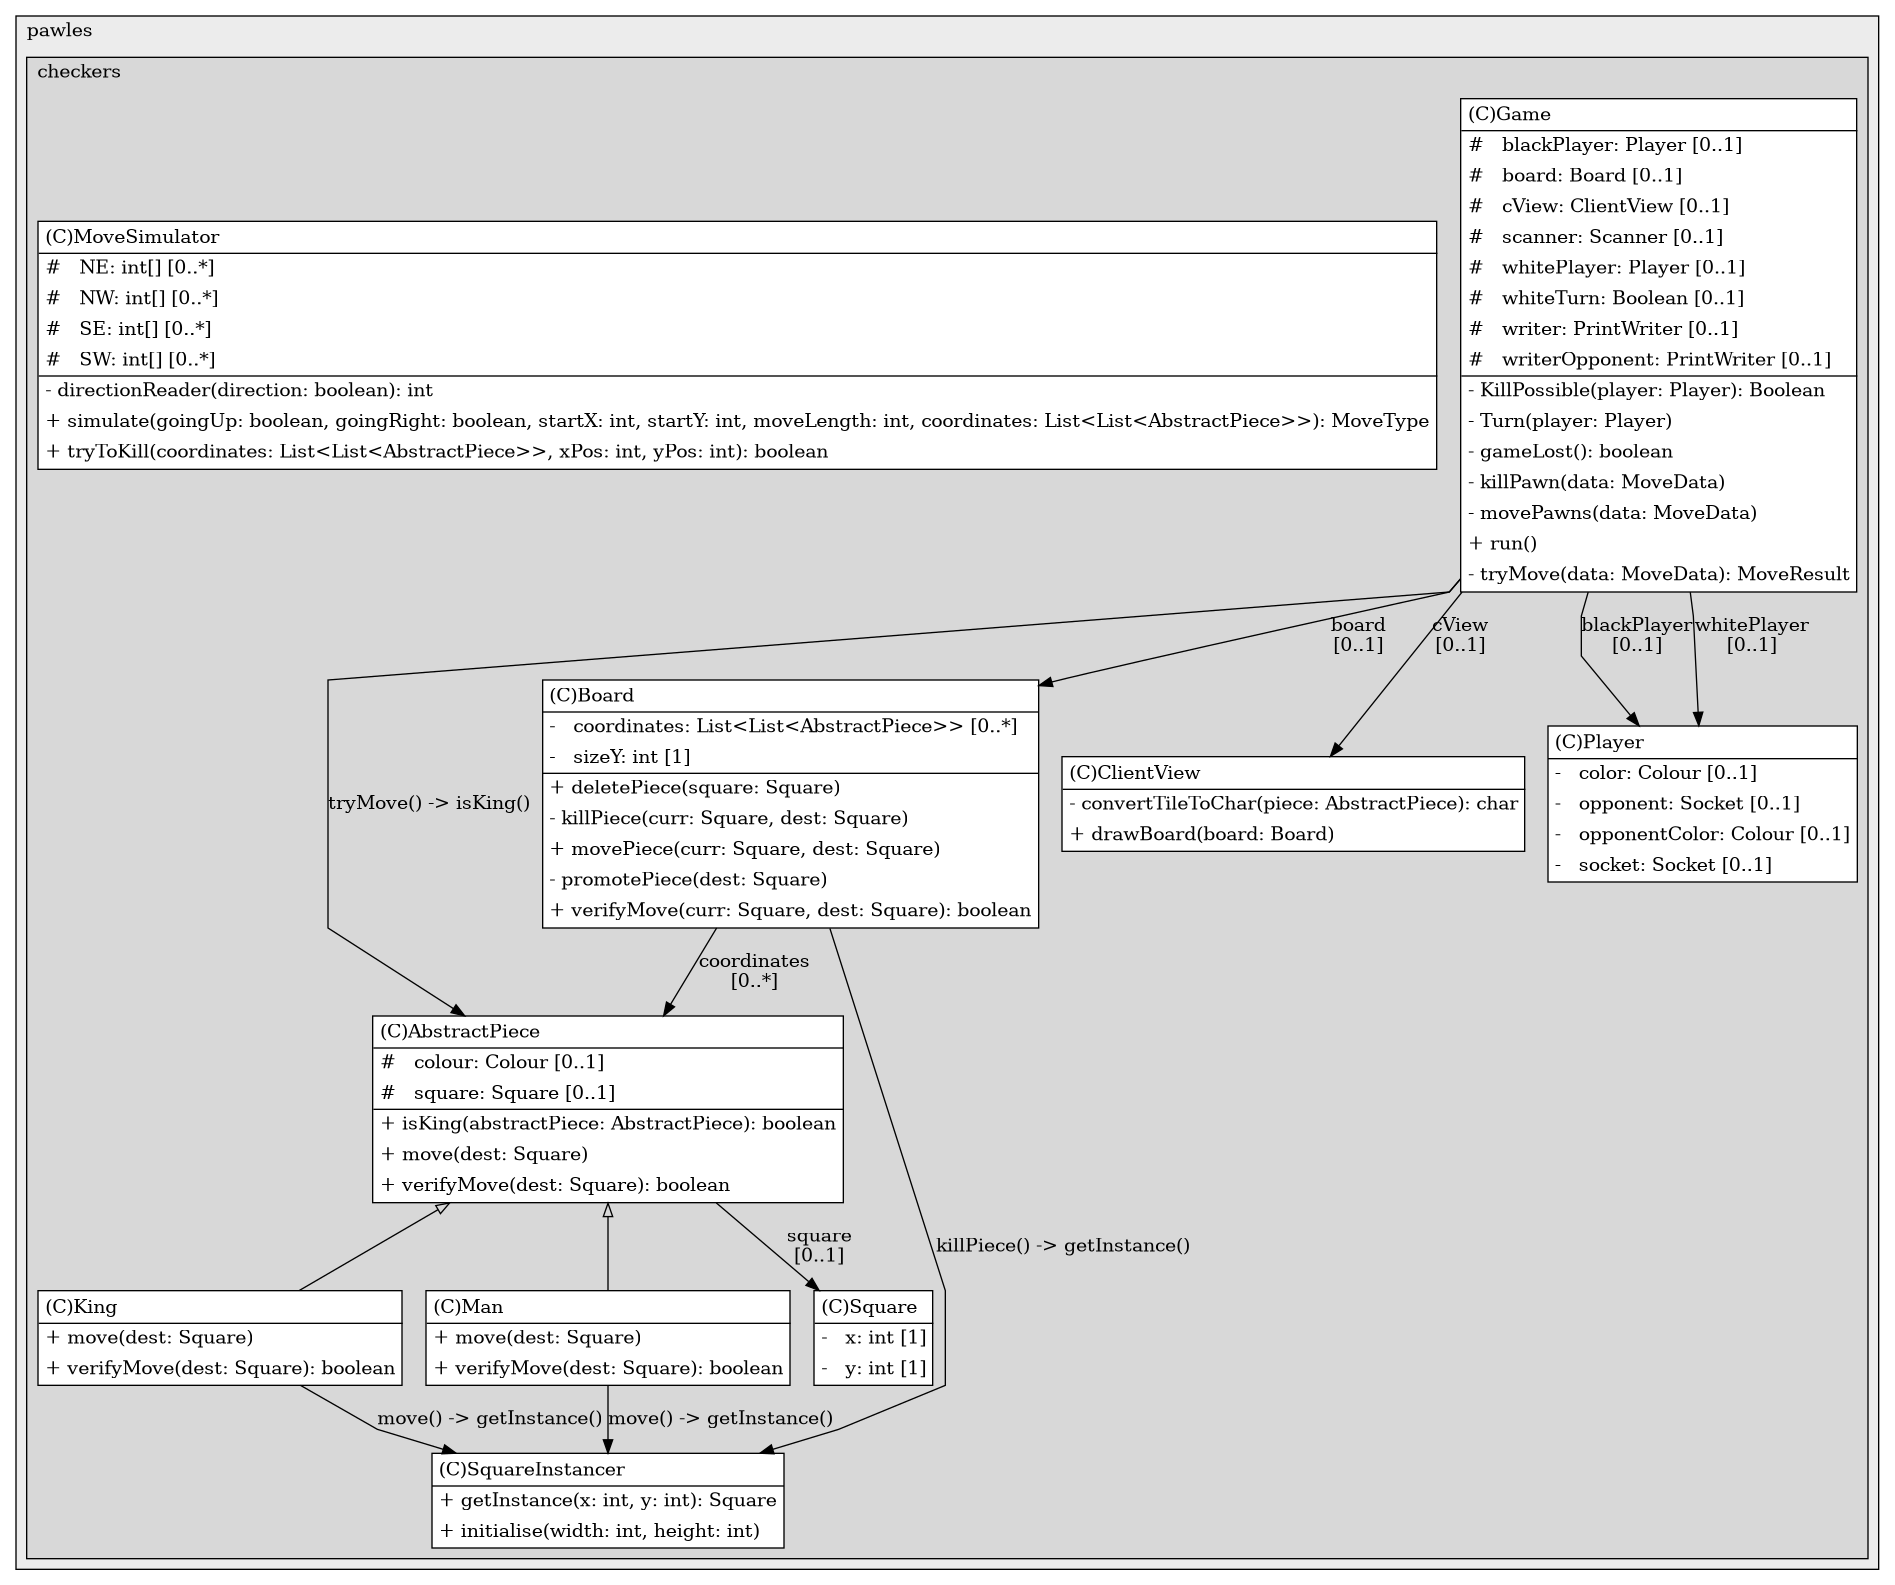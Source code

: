@startuml

/' diagram meta data start
config=StructureConfiguration;
{
  "projectClassification": {
    "searchMode": "OpenProject", // OpenProject, AllProjects
    "includedProjects": "",
    "pathEndKeywords": "*.impl",
    "isClientPath": "",
    "isClientName": "",
    "isTestPath": "",
    "isTestName": "",
    "isMappingPath": "",
    "isMappingName": "",
    "isDataAccessPath": "",
    "isDataAccessName": "",
    "isDataStructurePath": "",
    "isDataStructureName": "",
    "isInterfaceStructuresPath": "",
    "isInterfaceStructuresName": "",
    "isEntryPointPath": "",
    "isEntryPointName": "",
    "treatFinalFieldsAsMandatory": false
  },
  "graphRestriction": {
    "classPackageExcludeFilter": "",
    "classPackageIncludeFilter": "",
    "classNameExcludeFilter": "",
    "classNameIncludeFilter": "",
    "methodNameExcludeFilter": "",
    "methodNameIncludeFilter": "",
    "removeByInheritance": "", // inheritance/annotation based filtering is done in a second step
    "removeByAnnotation": "",
    "removeByClassPackage": "", // cleanup the graph after inheritance/annotation based filtering is done
    "removeByClassName": "",
    "cutMappings": false,
    "cutEnum": true,
    "cutTests": true,
    "cutClient": true,
    "cutDataAccess": true,
    "cutInterfaceStructures": true,
    "cutDataStructures": true,
    "cutGetterAndSetter": true,
    "cutConstructors": true
  },
  "graphTraversal": {
    "forwardDepth": 3,
    "backwardDepth": 3,
    "classPackageExcludeFilter": "",
    "classPackageIncludeFilter": "",
    "classNameExcludeFilter": "",
    "classNameIncludeFilter": "",
    "methodNameExcludeFilter": "",
    "methodNameIncludeFilter": "",
    "hideMappings": false,
    "hideDataStructures": false,
    "hidePrivateMethods": true,
    "hideInterfaceCalls": true, // indirection: implementation -> interface (is hidden) -> implementation
    "onlyShowApplicationEntryPoints": false, // root node is included
    "useMethodCallsForStructureDiagram": "ForwardOnly" // ForwardOnly, BothDirections, No
  },
  "details": {
    "aggregation": "GroupByClass", // ByClass, GroupByClass, None
    "showClassGenericTypes": true,
    "showMethods": true,
    "showMethodParameterNames": true,
    "showMethodParameterTypes": true,
    "showMethodReturnType": true,
    "showPackageLevels": 2,
    "showDetailedClassStructure": true
  },
  "rootClass": "org.pawles.checkers.server.Game",
  "extensionCallbackMethod": "" // qualified.class.name#methodName - signature: public static String method(String)
}
diagram meta data end '/



digraph g {
    rankdir="TB"
    splines=polyline
    

'nodes 
subgraph cluster_995268684 { 
   	label=pawles
	labeljust=l
	fillcolor="#ececec"
	style=filled
   
   subgraph cluster_2114002008 { 
   	label=checkers
	labeljust=l
	fillcolor="#d8d8d8"
	style=filled
   
   AbstractPiece858191756[
	label=<<TABLE BORDER="1" CELLBORDER="0" CELLPADDING="4" CELLSPACING="0">
<TR><TD ALIGN="LEFT" >(C)AbstractPiece</TD></TR>
<HR/>
<TR><TD ALIGN="LEFT" >#   colour: Colour [0..1]</TD></TR>
<TR><TD ALIGN="LEFT" >#   square: Square [0..1]</TD></TR>
<HR/>
<TR><TD ALIGN="LEFT" >+ isKing(abstractPiece: AbstractPiece): boolean</TD></TR>
<TR><TD ALIGN="LEFT" >+ move(dest: Square)</TD></TR>
<TR><TD ALIGN="LEFT" >+ verifyMove(dest: Square): boolean</TD></TR>
</TABLE>>
	style=filled
	margin=0
	shape=plaintext
	fillcolor="#FFFFFF"
];

Board858191756[
	label=<<TABLE BORDER="1" CELLBORDER="0" CELLPADDING="4" CELLSPACING="0">
<TR><TD ALIGN="LEFT" >(C)Board</TD></TR>
<HR/>
<TR><TD ALIGN="LEFT" >-   coordinates: List&lt;List&lt;AbstractPiece&gt;&gt; [0..*]</TD></TR>
<TR><TD ALIGN="LEFT" >-   sizeY: int [1]</TD></TR>
<HR/>
<TR><TD ALIGN="LEFT" >+ deletePiece(square: Square)</TD></TR>
<TR><TD ALIGN="LEFT" >- killPiece(curr: Square, dest: Square)</TD></TR>
<TR><TD ALIGN="LEFT" >+ movePiece(curr: Square, dest: Square)</TD></TR>
<TR><TD ALIGN="LEFT" >- promotePiece(dest: Square)</TD></TR>
<TR><TD ALIGN="LEFT" >+ verifyMove(curr: Square, dest: Square): boolean</TD></TR>
</TABLE>>
	style=filled
	margin=0
	shape=plaintext
	fillcolor="#FFFFFF"
];

ClientView639122325[
	label=<<TABLE BORDER="1" CELLBORDER="0" CELLPADDING="4" CELLSPACING="0">
<TR><TD ALIGN="LEFT" >(C)ClientView</TD></TR>
<HR/>
<TR><TD ALIGN="LEFT" >- convertTileToChar(piece: AbstractPiece): char</TD></TR>
<TR><TD ALIGN="LEFT" >+ drawBoard(board: Board)</TD></TR>
</TABLE>>
	style=filled
	margin=0
	shape=plaintext
	fillcolor="#FFFFFF"
];

Game187236381[
	label=<<TABLE BORDER="1" CELLBORDER="0" CELLPADDING="4" CELLSPACING="0">
<TR><TD ALIGN="LEFT" >(C)Game</TD></TR>
<HR/>
<TR><TD ALIGN="LEFT" >#   blackPlayer: Player [0..1]</TD></TR>
<TR><TD ALIGN="LEFT" >#   board: Board [0..1]</TD></TR>
<TR><TD ALIGN="LEFT" >#   cView: ClientView [0..1]</TD></TR>
<TR><TD ALIGN="LEFT" >#   scanner: Scanner [0..1]</TD></TR>
<TR><TD ALIGN="LEFT" >#   whitePlayer: Player [0..1]</TD></TR>
<TR><TD ALIGN="LEFT" >#   whiteTurn: Boolean [0..1]</TD></TR>
<TR><TD ALIGN="LEFT" >#   writer: PrintWriter [0..1]</TD></TR>
<TR><TD ALIGN="LEFT" >#   writerOpponent: PrintWriter [0..1]</TD></TR>
<HR/>
<TR><TD ALIGN="LEFT" >- KillPossible(player: Player): Boolean</TD></TR>
<TR><TD ALIGN="LEFT" >- Turn(player: Player)</TD></TR>
<TR><TD ALIGN="LEFT" >- gameLost(): boolean</TD></TR>
<TR><TD ALIGN="LEFT" >- killPawn(data: MoveData)</TD></TR>
<TR><TD ALIGN="LEFT" >- movePawns(data: MoveData)</TD></TR>
<TR><TD ALIGN="LEFT" >+ run()</TD></TR>
<TR><TD ALIGN="LEFT" >- tryMove(data: MoveData): MoveResult</TD></TR>
</TABLE>>
	style=filled
	margin=0
	shape=plaintext
	fillcolor="#FFFFFF"
];

King858191756[
	label=<<TABLE BORDER="1" CELLBORDER="0" CELLPADDING="4" CELLSPACING="0">
<TR><TD ALIGN="LEFT" >(C)King</TD></TR>
<HR/>
<TR><TD ALIGN="LEFT" >+ move(dest: Square)</TD></TR>
<TR><TD ALIGN="LEFT" >+ verifyMove(dest: Square): boolean</TD></TR>
</TABLE>>
	style=filled
	margin=0
	shape=plaintext
	fillcolor="#FFFFFF"
];

Man858191756[
	label=<<TABLE BORDER="1" CELLBORDER="0" CELLPADDING="4" CELLSPACING="0">
<TR><TD ALIGN="LEFT" >(C)Man</TD></TR>
<HR/>
<TR><TD ALIGN="LEFT" >+ move(dest: Square)</TD></TR>
<TR><TD ALIGN="LEFT" >+ verifyMove(dest: Square): boolean</TD></TR>
</TABLE>>
	style=filled
	margin=0
	shape=plaintext
	fillcolor="#FFFFFF"
];

MoveSimulator187236381[
	label=<<TABLE BORDER="1" CELLBORDER="0" CELLPADDING="4" CELLSPACING="0">
<TR><TD ALIGN="LEFT" >(C)MoveSimulator</TD></TR>
<HR/>
<TR><TD ALIGN="LEFT" >#   NE: int[] [0..*]</TD></TR>
<TR><TD ALIGN="LEFT" >#   NW: int[] [0..*]</TD></TR>
<TR><TD ALIGN="LEFT" >#   SE: int[] [0..*]</TD></TR>
<TR><TD ALIGN="LEFT" >#   SW: int[] [0..*]</TD></TR>
<HR/>
<TR><TD ALIGN="LEFT" >- directionReader(direction: boolean): int</TD></TR>
<TR><TD ALIGN="LEFT" >+ simulate(goingUp: boolean, goingRight: boolean, startX: int, startY: int, moveLength: int, coordinates: List&lt;List&lt;AbstractPiece&gt;&gt;): MoveType</TD></TR>
<TR><TD ALIGN="LEFT" >+ tryToKill(coordinates: List&lt;List&lt;AbstractPiece&gt;&gt;, xPos: int, yPos: int): boolean</TD></TR>
</TABLE>>
	style=filled
	margin=0
	shape=plaintext
	fillcolor="#FFFFFF"
];

Player187236381[
	label=<<TABLE BORDER="1" CELLBORDER="0" CELLPADDING="4" CELLSPACING="0">
<TR><TD ALIGN="LEFT" >(C)Player</TD></TR>
<HR/>
<TR><TD ALIGN="LEFT" >-   color: Colour [0..1]</TD></TR>
<TR><TD ALIGN="LEFT" >-   opponent: Socket [0..1]</TD></TR>
<TR><TD ALIGN="LEFT" >-   opponentColor: Colour [0..1]</TD></TR>
<TR><TD ALIGN="LEFT" >-   socket: Socket [0..1]</TD></TR>
</TABLE>>
	style=filled
	margin=0
	shape=plaintext
	fillcolor="#FFFFFF"
];

Square858191756[
	label=<<TABLE BORDER="1" CELLBORDER="0" CELLPADDING="4" CELLSPACING="0">
<TR><TD ALIGN="LEFT" >(C)Square</TD></TR>
<HR/>
<TR><TD ALIGN="LEFT" >-   x: int [1]</TD></TR>
<TR><TD ALIGN="LEFT" >-   y: int [1]</TD></TR>
</TABLE>>
	style=filled
	margin=0
	shape=plaintext
	fillcolor="#FFFFFF"
];

SquareInstancer858191756[
	label=<<TABLE BORDER="1" CELLBORDER="0" CELLPADDING="4" CELLSPACING="0">
<TR><TD ALIGN="LEFT" >(C)SquareInstancer</TD></TR>
<HR/>
<TR><TD ALIGN="LEFT" >+ getInstance(x: int, y: int): Square</TD></TR>
<TR><TD ALIGN="LEFT" >+ initialise(width: int, height: int)</TD></TR>
</TABLE>>
	style=filled
	margin=0
	shape=plaintext
	fillcolor="#FFFFFF"
];
} 
} 

'edges    
AbstractPiece858191756 -> King858191756[arrowhead=none, arrowtail=empty, dir=both];
AbstractPiece858191756 -> Man858191756[arrowhead=none, arrowtail=empty, dir=both];
AbstractPiece858191756 -> Square858191756[label="square
[0..1]"];
Board858191756 -> AbstractPiece858191756[label="coordinates
[0..*]"];
Board858191756 -> SquareInstancer858191756[label="killPiece() -> getInstance()"];
Game187236381 -> AbstractPiece858191756[label="tryMove() -> isKing()"];
Game187236381 -> Board858191756[label="board
[0..1]"];
Game187236381 -> ClientView639122325[label="cView
[0..1]"];
Game187236381 -> Player187236381[label="blackPlayer
[0..1]"];
Game187236381 -> Player187236381[label="whitePlayer
[0..1]"];
King858191756 -> SquareInstancer858191756[label="move() -> getInstance()"];
Man858191756 -> SquareInstancer858191756[label="move() -> getInstance()"];
    
}
@enduml